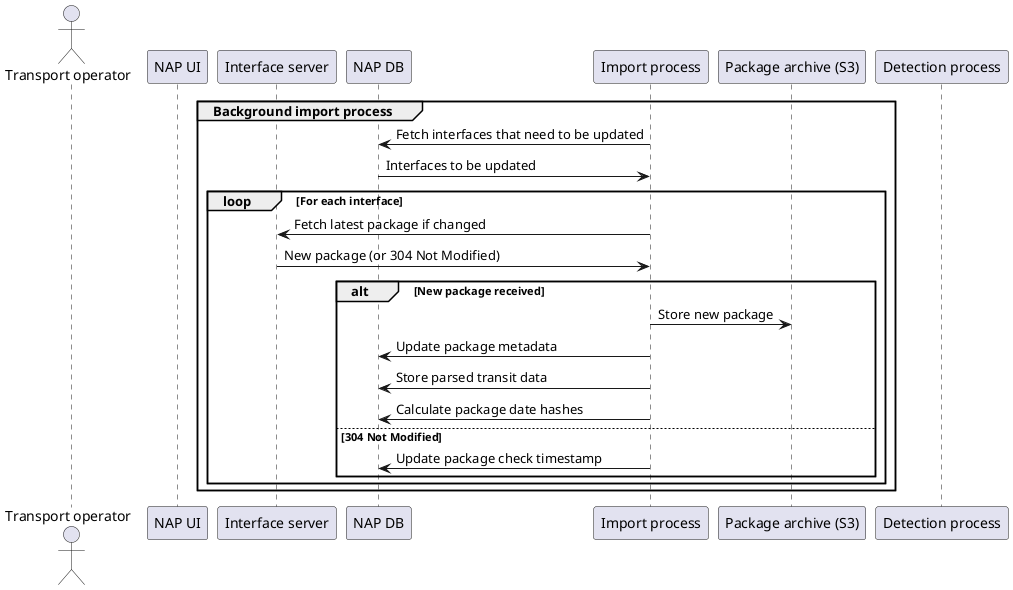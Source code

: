 @startuml

actor "Transport operator" as OPER
participant "NAP UI" as UI
participant "Interface server" as IFACE
participant "NAP DB" as DB
participant "Import process" as IMP
participant "Package archive (S3)" as S3
participant "Detection process" as DEP

group Background import process
IMP->DB: Fetch interfaces that need to be updated
DB->IMP: Interfaces to be updated
loop For each interface
IMP->IFACE: Fetch latest package if changed
IFACE->IMP: New package (or 304 Not Modified)
alt New package received
 IMP->S3: Store new package
 IMP->DB: Update package metadata
 IMP->DB: Store parsed transit data
 IMP->DB: Calculate package date hashes
else 304 Not Modified
 IMP->DB: Update package check timestamp
end
end
end


@enduml
